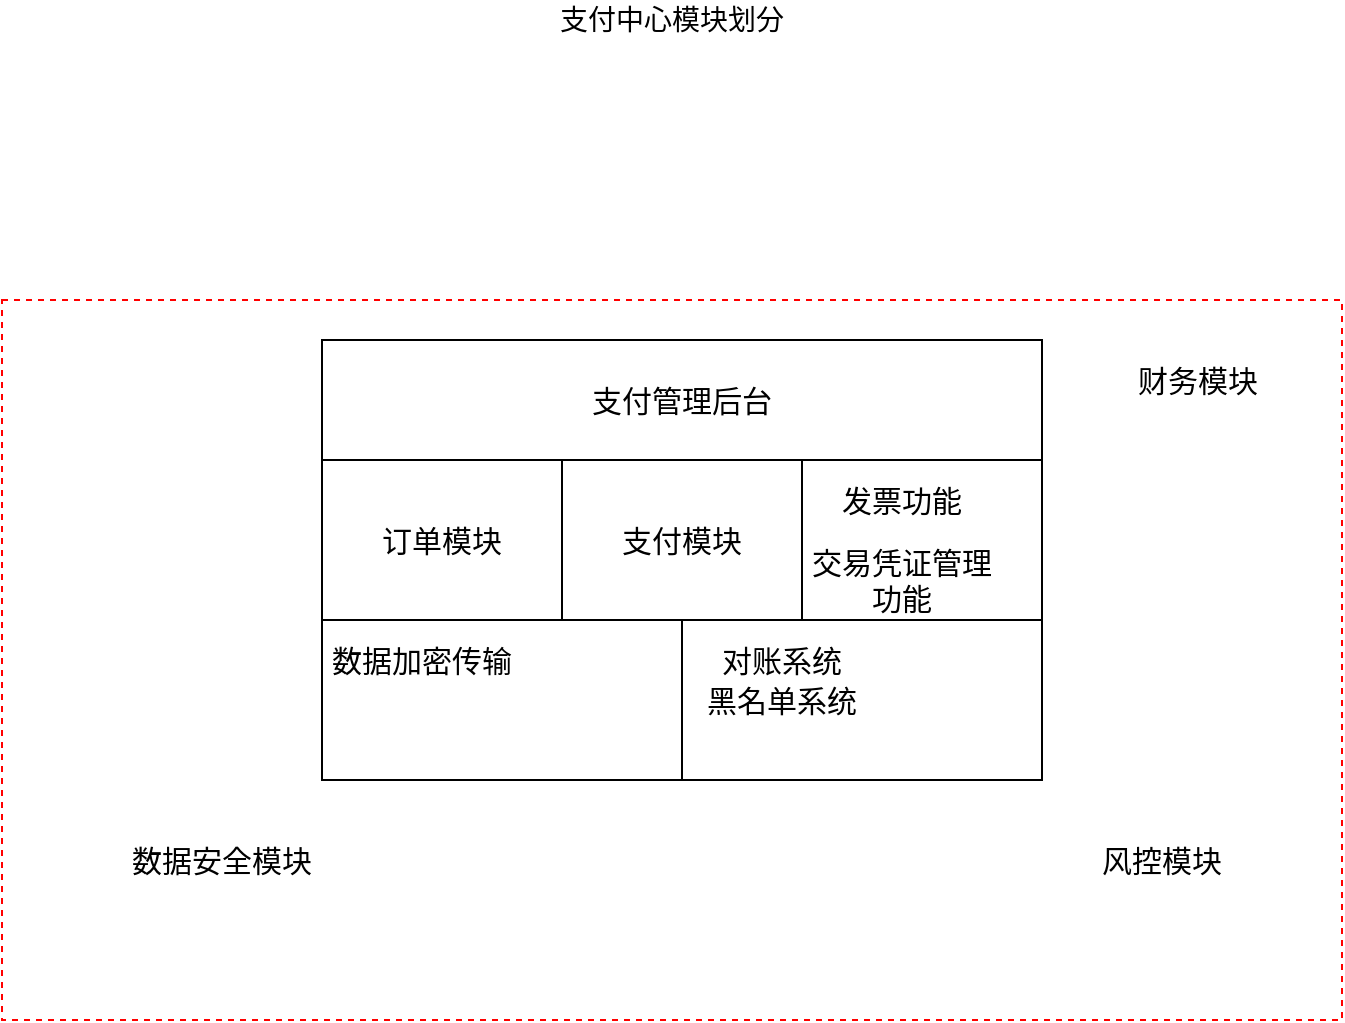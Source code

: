 <mxfile version="12.3.6" type="github" pages="1"><diagram id="r472rDjAA9qSprmHRPRD" name="第 1 页"><mxGraphModel dx="1550" dy="787" grid="1" gridSize="10" guides="1" tooltips="1" connect="1" arrows="1" fold="1" page="1" pageScale="1" pageWidth="1169" pageHeight="1654" math="0" shadow="0"><root><mxCell id="0"/><mxCell id="1" parent="0"/><mxCell id="dZmA4iJcxUOx3Vsu7N3r-6" value="" style="rounded=0;whiteSpace=wrap;html=1;dashed=1;strokeColor=#FF0000;" vertex="1" parent="1"><mxGeometry x="160" y="320" width="670" height="360" as="geometry"/></mxCell><mxCell id="dZmA4iJcxUOx3Vsu7N3r-1" value="" style="rounded=0;whiteSpace=wrap;html=1;" vertex="1" parent="1"><mxGeometry x="320" y="480" width="180" height="80" as="geometry"/></mxCell><mxCell id="dZmA4iJcxUOx3Vsu7N3r-2" value="" style="rounded=0;whiteSpace=wrap;html=1;" vertex="1" parent="1"><mxGeometry x="500" y="480" width="180" height="80" as="geometry"/></mxCell><mxCell id="dZmA4iJcxUOx3Vsu7N3r-3" value="&lt;font style=&quot;font-size: 15px&quot;&gt;订单模块&lt;/font&gt;" style="rounded=0;whiteSpace=wrap;html=1;" vertex="1" parent="1"><mxGeometry x="320" y="400" width="120" height="80" as="geometry"/></mxCell><mxCell id="dZmA4iJcxUOx3Vsu7N3r-4" value="&lt;font style=&quot;font-size: 15px&quot;&gt;支付模块&lt;/font&gt;" style="rounded=0;whiteSpace=wrap;html=1;" vertex="1" parent="1"><mxGeometry x="440" y="400" width="120" height="80" as="geometry"/></mxCell><mxCell id="dZmA4iJcxUOx3Vsu7N3r-5" value="" style="rounded=0;whiteSpace=wrap;html=1;" vertex="1" parent="1"><mxGeometry x="560" y="400" width="120" height="80" as="geometry"/></mxCell><mxCell id="dZmA4iJcxUOx3Vsu7N3r-7" value="&lt;font style=&quot;font-size: 14px&quot;&gt;支付中心模块划分&lt;/font&gt;" style="text;html=1;strokeColor=none;fillColor=none;align=center;verticalAlign=middle;whiteSpace=wrap;rounded=0;dashed=1;" vertex="1" parent="1"><mxGeometry x="435" y="170" width="120" height="20" as="geometry"/></mxCell><mxCell id="dZmA4iJcxUOx3Vsu7N3r-9" value="&lt;span style=&quot;font-size: 15px&quot;&gt;数据安全模块&lt;/span&gt;" style="text;html=1;strokeColor=none;fillColor=none;align=center;verticalAlign=middle;whiteSpace=wrap;rounded=0;dashed=1;" vertex="1" parent="1"><mxGeometry x="220" y="590" width="100" height="20" as="geometry"/></mxCell><mxCell id="dZmA4iJcxUOx3Vsu7N3r-10" value="&lt;span style=&quot;font-size: 15px&quot;&gt;数据加密传输&lt;/span&gt;" style="text;html=1;strokeColor=none;fillColor=none;align=center;verticalAlign=middle;whiteSpace=wrap;rounded=0;dashed=1;" vertex="1" parent="1"><mxGeometry x="320" y="490" width="100" height="20" as="geometry"/></mxCell><mxCell id="dZmA4iJcxUOx3Vsu7N3r-12" value="&lt;span style=&quot;font-size: 15px&quot;&gt;风控模块&lt;/span&gt;" style="text;html=1;strokeColor=none;fillColor=none;align=center;verticalAlign=middle;whiteSpace=wrap;rounded=0;dashed=1;" vertex="1" parent="1"><mxGeometry x="690" y="590" width="100" height="20" as="geometry"/></mxCell><mxCell id="dZmA4iJcxUOx3Vsu7N3r-13" value="&lt;span style=&quot;font-size: 15px&quot;&gt;对账系统&lt;/span&gt;" style="text;html=1;strokeColor=none;fillColor=none;align=center;verticalAlign=middle;whiteSpace=wrap;rounded=0;dashed=1;" vertex="1" parent="1"><mxGeometry x="500" y="490" width="100" height="20" as="geometry"/></mxCell><mxCell id="dZmA4iJcxUOx3Vsu7N3r-14" value="&lt;span style=&quot;font-size: 15px&quot;&gt;黑名单系统&lt;/span&gt;" style="text;html=1;strokeColor=none;fillColor=none;align=center;verticalAlign=middle;whiteSpace=wrap;rounded=0;dashed=1;" vertex="1" parent="1"><mxGeometry x="500" y="510" width="100" height="20" as="geometry"/></mxCell><mxCell id="dZmA4iJcxUOx3Vsu7N3r-15" value="&lt;span style=&quot;font-size: 15px&quot;&gt;财务模块&lt;/span&gt;" style="text;html=1;strokeColor=none;fillColor=none;align=center;verticalAlign=middle;whiteSpace=wrap;rounded=0;dashed=1;" vertex="1" parent="1"><mxGeometry x="708" y="350" width="100" height="20" as="geometry"/></mxCell><mxCell id="dZmA4iJcxUOx3Vsu7N3r-17" value="&lt;span style=&quot;font-size: 15px&quot;&gt;发票功能&lt;/span&gt;" style="text;html=1;strokeColor=none;fillColor=none;align=center;verticalAlign=middle;whiteSpace=wrap;rounded=0;dashed=1;" vertex="1" parent="1"><mxGeometry x="560" y="410" width="100" height="20" as="geometry"/></mxCell><mxCell id="dZmA4iJcxUOx3Vsu7N3r-18" value="&lt;span style=&quot;font-size: 15px&quot;&gt;交易凭证管理功能&lt;/span&gt;" style="text;html=1;strokeColor=none;fillColor=none;align=center;verticalAlign=middle;whiteSpace=wrap;rounded=0;dashed=1;" vertex="1" parent="1"><mxGeometry x="560" y="450" width="100" height="20" as="geometry"/></mxCell><mxCell id="dZmA4iJcxUOx3Vsu7N3r-20" value="支付管理后台" style="rounded=0;whiteSpace=wrap;html=1;strokeColor=#000000;fontSize=15;" vertex="1" parent="1"><mxGeometry x="320" y="340" width="360" height="60" as="geometry"/></mxCell></root></mxGraphModel></diagram></mxfile>